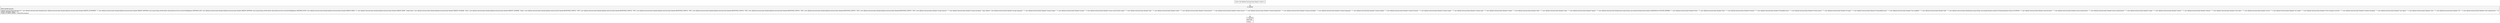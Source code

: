 digraph "CFG forokhttp3.internal.http2.Hpack.\<clinit\>()V" {
Node_0 [shape=record,label="{0\:\ 0x0000|MTH_ENTER_BLOCK\l|okhttp3.internal.http2.Header[] r0 = new okhttp3.internal.http2.Header[]\{new okhttp3.internal.http2.Header(okhttp3.internal.http2.Header.TARGET_AUTHORITY, \"\"), new okhttp3.internal.http2.Header(okhttp3.internal.http2.Header.TARGET_METHOD, (java.lang.String) p018io.fabric.sdk.android.services.network.HttpRequest.METHOD_GET), new okhttp3.internal.http2.Header(okhttp3.internal.http2.Header.TARGET_METHOD, (java.lang.String) p018io.fabric.sdk.android.services.network.HttpRequest.METHOD_POST), new okhttp3.internal.http2.Header(okhttp3.internal.http2.Header.TARGET_PATH, \"\/\"), new okhttp3.internal.http2.Header(okhttp3.internal.http2.Header.TARGET_PATH, \"\/index.html\"), new okhttp3.internal.http2.Header(okhttp3.internal.http2.Header.TARGET_SCHEME, \"http\"), new okhttp3.internal.http2.Header(okhttp3.internal.http2.Header.TARGET_SCHEME, \"https\"), new okhttp3.internal.http2.Header(okhttp3.internal.http2.Header.RESPONSE_STATUS, \"200\"), new okhttp3.internal.http2.Header(okhttp3.internal.http2.Header.RESPONSE_STATUS, \"204\"), new okhttp3.internal.http2.Header(okhttp3.internal.http2.Header.RESPONSE_STATUS, \"206\"), new okhttp3.internal.http2.Header(okhttp3.internal.http2.Header.RESPONSE_STATUS, \"304\"), new okhttp3.internal.http2.Header(okhttp3.internal.http2.Header.RESPONSE_STATUS, \"400\"), new okhttp3.internal.http2.Header(okhttp3.internal.http2.Header.RESPONSE_STATUS, \"404\"), new okhttp3.internal.http2.Header(okhttp3.internal.http2.Header.RESPONSE_STATUS, \"500\"), new okhttp3.internal.http2.Header(\"accept\-charset\", \"\"), new okhttp3.internal.http2.Header(\"accept\-encoding\", \"gzip, deflate\"), new okhttp3.internal.http2.Header(\"accept\-language\", \"\"), new okhttp3.internal.http2.Header(\"accept\-ranges\", \"\"), new okhttp3.internal.http2.Header(\"accept\", \"\"), new okhttp3.internal.http2.Header(\"access\-control\-allow\-origin\", \"\"), new okhttp3.internal.http2.Header(\"age\", \"\"), new okhttp3.internal.http2.Header(\"allow\", \"\"), new okhttp3.internal.http2.Header(\"authorization\", \"\"), new okhttp3.internal.http2.Header(\"cache\-control\", \"\"), new okhttp3.internal.http2.Header(\"content\-disposition\", \"\"), new okhttp3.internal.http2.Header(\"content\-encoding\", \"\"), new okhttp3.internal.http2.Header(\"content\-language\", \"\"), new okhttp3.internal.http2.Header(\"content\-length\", \"\"), new okhttp3.internal.http2.Header(\"content\-location\", \"\"), new okhttp3.internal.http2.Header(\"content\-range\", \"\"), new okhttp3.internal.http2.Header(\"content\-type\", \"\"), new okhttp3.internal.http2.Header(\"cookie\", \"\"), new okhttp3.internal.http2.Header(\"date\", \"\"), new okhttp3.internal.http2.Header(\"etag\", \"\"), new okhttp3.internal.http2.Header(\"expect\", \"\"), new okhttp3.internal.http2.Header((java.lang.String) org.osmdroid.tileprovider.modules.SqlTileWriter.COLUMN_EXPIRES, \"\"), new okhttp3.internal.http2.Header(\"from\", \"\"), new okhttp3.internal.http2.Header(\"host\", \"\"), new okhttp3.internal.http2.Header(\"if\-match\", \"\"), new okhttp3.internal.http2.Header(\"if\-modified\-since\", \"\"), new okhttp3.internal.http2.Header(\"if\-none\-match\", \"\"), new okhttp3.internal.http2.Header(\"if\-range\", \"\"), new okhttp3.internal.http2.Header(\"if\-unmodified\-since\", \"\"), new okhttp3.internal.http2.Header(\"last\-modified\", \"\"), new okhttp3.internal.http2.Header(\"link\", \"\"), new okhttp3.internal.http2.Header((java.lang.String) com.google.firebase.analytics.FirebaseAnalytics.Param.LOCATION, \"\"), new okhttp3.internal.http2.Header(\"max\-forwards\", \"\"), new okhttp3.internal.http2.Header(\"proxy\-authenticate\", \"\"), new okhttp3.internal.http2.Header(\"proxy\-authorization\", \"\"), new okhttp3.internal.http2.Header(\"range\", \"\"), new okhttp3.internal.http2.Header(\"referer\", \"\"), new okhttp3.internal.http2.Header(\"refresh\", \"\"), new okhttp3.internal.http2.Header(\"retry\-after\", \"\"), new okhttp3.internal.http2.Header(\"server\", \"\"), new okhttp3.internal.http2.Header(\"set\-cookie\", \"\"), new okhttp3.internal.http2.Header(\"strict\-transport\-security\", \"\"), new okhttp3.internal.http2.Header(\"transfer\-encoding\", \"\"), new okhttp3.internal.http2.Header(\"user\-agent\", \"\"), new okhttp3.internal.http2.Header(\"vary\", \"\"), new okhttp3.internal.http2.Header(\"via\", \"\"), new okhttp3.internal.http2.Header(\"www\-authenticate\", \"\")\}\lSTATIC_HEADER_TABLE = r0\lNAME_TO_FIRST_INDEX = nameToFirstIndex()\l}"];
Node_1 [shape=record,label="{1\:\ 0x031d|RETURN\l|return\l}"];
MethodNode[shape=record,label="{static void okhttp3.internal.http2.Hpack.\<clinit\>() }"];
MethodNode -> Node_0;
Node_0 -> Node_1;
}

